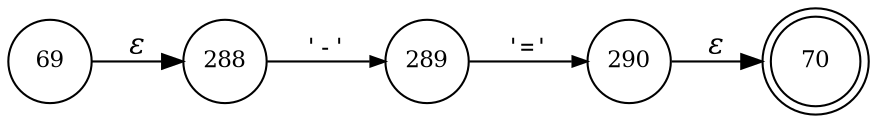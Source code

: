 digraph ATN {
rankdir=LR;
s70[fontsize=11, label="70", shape=doublecircle, fixedsize=true, width=.6];
s288[fontsize=11,label="288", shape=circle, fixedsize=true, width=.55, peripheries=1];
s289[fontsize=11,label="289", shape=circle, fixedsize=true, width=.55, peripheries=1];
s290[fontsize=11,label="290", shape=circle, fixedsize=true, width=.55, peripheries=1];
s69[fontsize=11,label="69", shape=circle, fixedsize=true, width=.55, peripheries=1];
s69 -> s288 [fontname="Times-Italic", label="&epsilon;"];
s288 -> s289 [fontsize=11, fontname="Courier", arrowsize=.7, label = "'-'", arrowhead = normal];
s289 -> s290 [fontsize=11, fontname="Courier", arrowsize=.7, label = "'='", arrowhead = normal];
s290 -> s70 [fontname="Times-Italic", label="&epsilon;"];
}